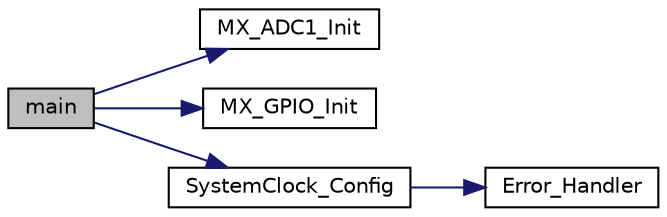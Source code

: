 digraph "main"
{
 // LATEX_PDF_SIZE
  edge [fontname="Helvetica",fontsize="10",labelfontname="Helvetica",labelfontsize="10"];
  node [fontname="Helvetica",fontsize="10",shape=record];
  rankdir="LR";
  Node1 [label="main",height=0.2,width=0.4,color="black", fillcolor="grey75", style="filled", fontcolor="black",tooltip="The application entry point."];
  Node1 -> Node2 [color="midnightblue",fontsize="10",style="solid",fontname="Helvetica"];
  Node2 [label="MX_ADC1_Init",height=0.2,width=0.4,color="black", fillcolor="white", style="filled",URL="$adc_8h.html#acccd58aa70215a6b184ad242312ffd0c",tooltip=" "];
  Node1 -> Node3 [color="midnightblue",fontsize="10",style="solid",fontname="Helvetica"];
  Node3 [label="MX_GPIO_Init",height=0.2,width=0.4,color="black", fillcolor="white", style="filled",URL="$gpio_8h.html#ac724e431d2af879252de35615be2bdea",tooltip=" "];
  Node1 -> Node4 [color="midnightblue",fontsize="10",style="solid",fontname="Helvetica"];
  Node4 [label="SystemClock_Config",height=0.2,width=0.4,color="black", fillcolor="white", style="filled",URL="$main_8c.html#a70af21c671abfcc773614a9a4f63d920",tooltip="System Clock Configuration."];
  Node4 -> Node5 [color="midnightblue",fontsize="10",style="solid",fontname="Helvetica"];
  Node5 [label="Error_Handler",height=0.2,width=0.4,color="black", fillcolor="white", style="filled",URL="$main_8c.html#a1730ffe1e560465665eb47d9264826f9",tooltip="This function is executed in case of error occurrence."];
}
